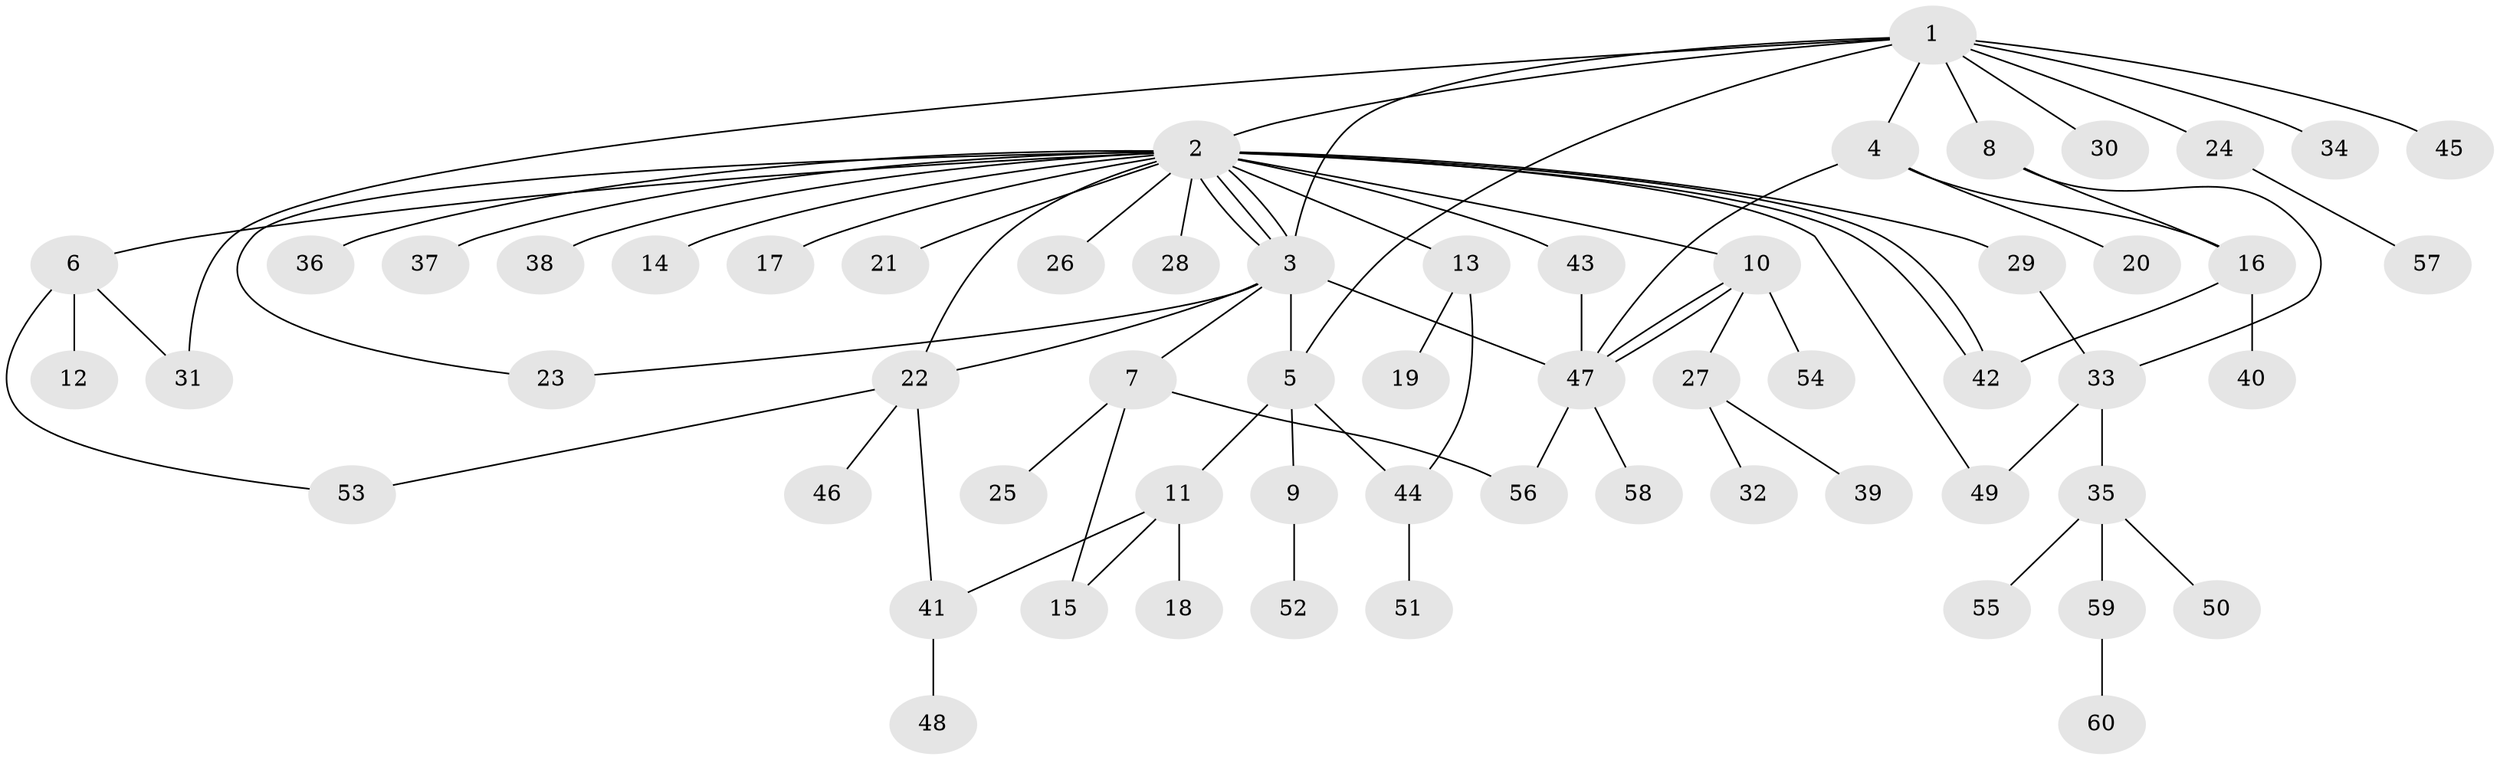 // Generated by graph-tools (version 1.1) at 2025/47/03/09/25 04:47:13]
// undirected, 60 vertices, 80 edges
graph export_dot {
graph [start="1"]
  node [color=gray90,style=filled];
  1;
  2;
  3;
  4;
  5;
  6;
  7;
  8;
  9;
  10;
  11;
  12;
  13;
  14;
  15;
  16;
  17;
  18;
  19;
  20;
  21;
  22;
  23;
  24;
  25;
  26;
  27;
  28;
  29;
  30;
  31;
  32;
  33;
  34;
  35;
  36;
  37;
  38;
  39;
  40;
  41;
  42;
  43;
  44;
  45;
  46;
  47;
  48;
  49;
  50;
  51;
  52;
  53;
  54;
  55;
  56;
  57;
  58;
  59;
  60;
  1 -- 2;
  1 -- 3;
  1 -- 4;
  1 -- 5;
  1 -- 8;
  1 -- 24;
  1 -- 30;
  1 -- 31;
  1 -- 34;
  1 -- 45;
  2 -- 3;
  2 -- 3;
  2 -- 3;
  2 -- 6;
  2 -- 10;
  2 -- 13;
  2 -- 14;
  2 -- 17;
  2 -- 21;
  2 -- 22;
  2 -- 23;
  2 -- 26;
  2 -- 28;
  2 -- 29;
  2 -- 36;
  2 -- 37;
  2 -- 38;
  2 -- 42;
  2 -- 42;
  2 -- 43;
  2 -- 49;
  3 -- 5;
  3 -- 7;
  3 -- 22;
  3 -- 23;
  3 -- 47;
  4 -- 16;
  4 -- 20;
  4 -- 47;
  5 -- 9;
  5 -- 11;
  5 -- 44;
  6 -- 12;
  6 -- 31;
  6 -- 53;
  7 -- 15;
  7 -- 25;
  7 -- 56;
  8 -- 16;
  8 -- 33;
  9 -- 52;
  10 -- 27;
  10 -- 47;
  10 -- 47;
  10 -- 54;
  11 -- 15;
  11 -- 18;
  11 -- 41;
  13 -- 19;
  13 -- 44;
  16 -- 40;
  16 -- 42;
  22 -- 41;
  22 -- 46;
  22 -- 53;
  24 -- 57;
  27 -- 32;
  27 -- 39;
  29 -- 33;
  33 -- 35;
  33 -- 49;
  35 -- 50;
  35 -- 55;
  35 -- 59;
  41 -- 48;
  43 -- 47;
  44 -- 51;
  47 -- 56;
  47 -- 58;
  59 -- 60;
}
